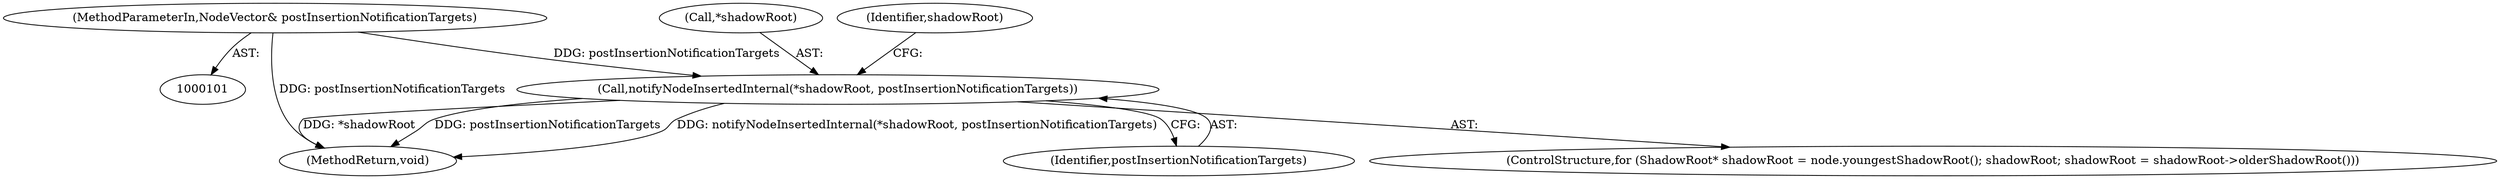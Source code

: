 digraph "0_Chrome_eb4d5d9ab41449b79fcf6f84d8983be2b12bd490@pointer" {
"1000136" [label="(Call,notifyNodeInsertedInternal(*shadowRoot, postInsertionNotificationTargets))"];
"1000103" [label="(MethodParameterIn,NodeVector& postInsertionNotificationTargets)"];
"1000137" [label="(Call,*shadowRoot)"];
"1000127" [label="(ControlStructure,for (ShadowRoot* shadowRoot = node.youngestShadowRoot(); shadowRoot; shadowRoot = shadowRoot->olderShadowRoot()))"];
"1000134" [label="(Identifier,shadowRoot)"];
"1000136" [label="(Call,notifyNodeInsertedInternal(*shadowRoot, postInsertionNotificationTargets))"];
"1000140" [label="(MethodReturn,void)"];
"1000103" [label="(MethodParameterIn,NodeVector& postInsertionNotificationTargets)"];
"1000139" [label="(Identifier,postInsertionNotificationTargets)"];
"1000136" -> "1000127"  [label="AST: "];
"1000136" -> "1000139"  [label="CFG: "];
"1000137" -> "1000136"  [label="AST: "];
"1000139" -> "1000136"  [label="AST: "];
"1000134" -> "1000136"  [label="CFG: "];
"1000136" -> "1000140"  [label="DDG: *shadowRoot"];
"1000136" -> "1000140"  [label="DDG: postInsertionNotificationTargets"];
"1000136" -> "1000140"  [label="DDG: notifyNodeInsertedInternal(*shadowRoot, postInsertionNotificationTargets)"];
"1000103" -> "1000136"  [label="DDG: postInsertionNotificationTargets"];
"1000103" -> "1000101"  [label="AST: "];
"1000103" -> "1000140"  [label="DDG: postInsertionNotificationTargets"];
}
